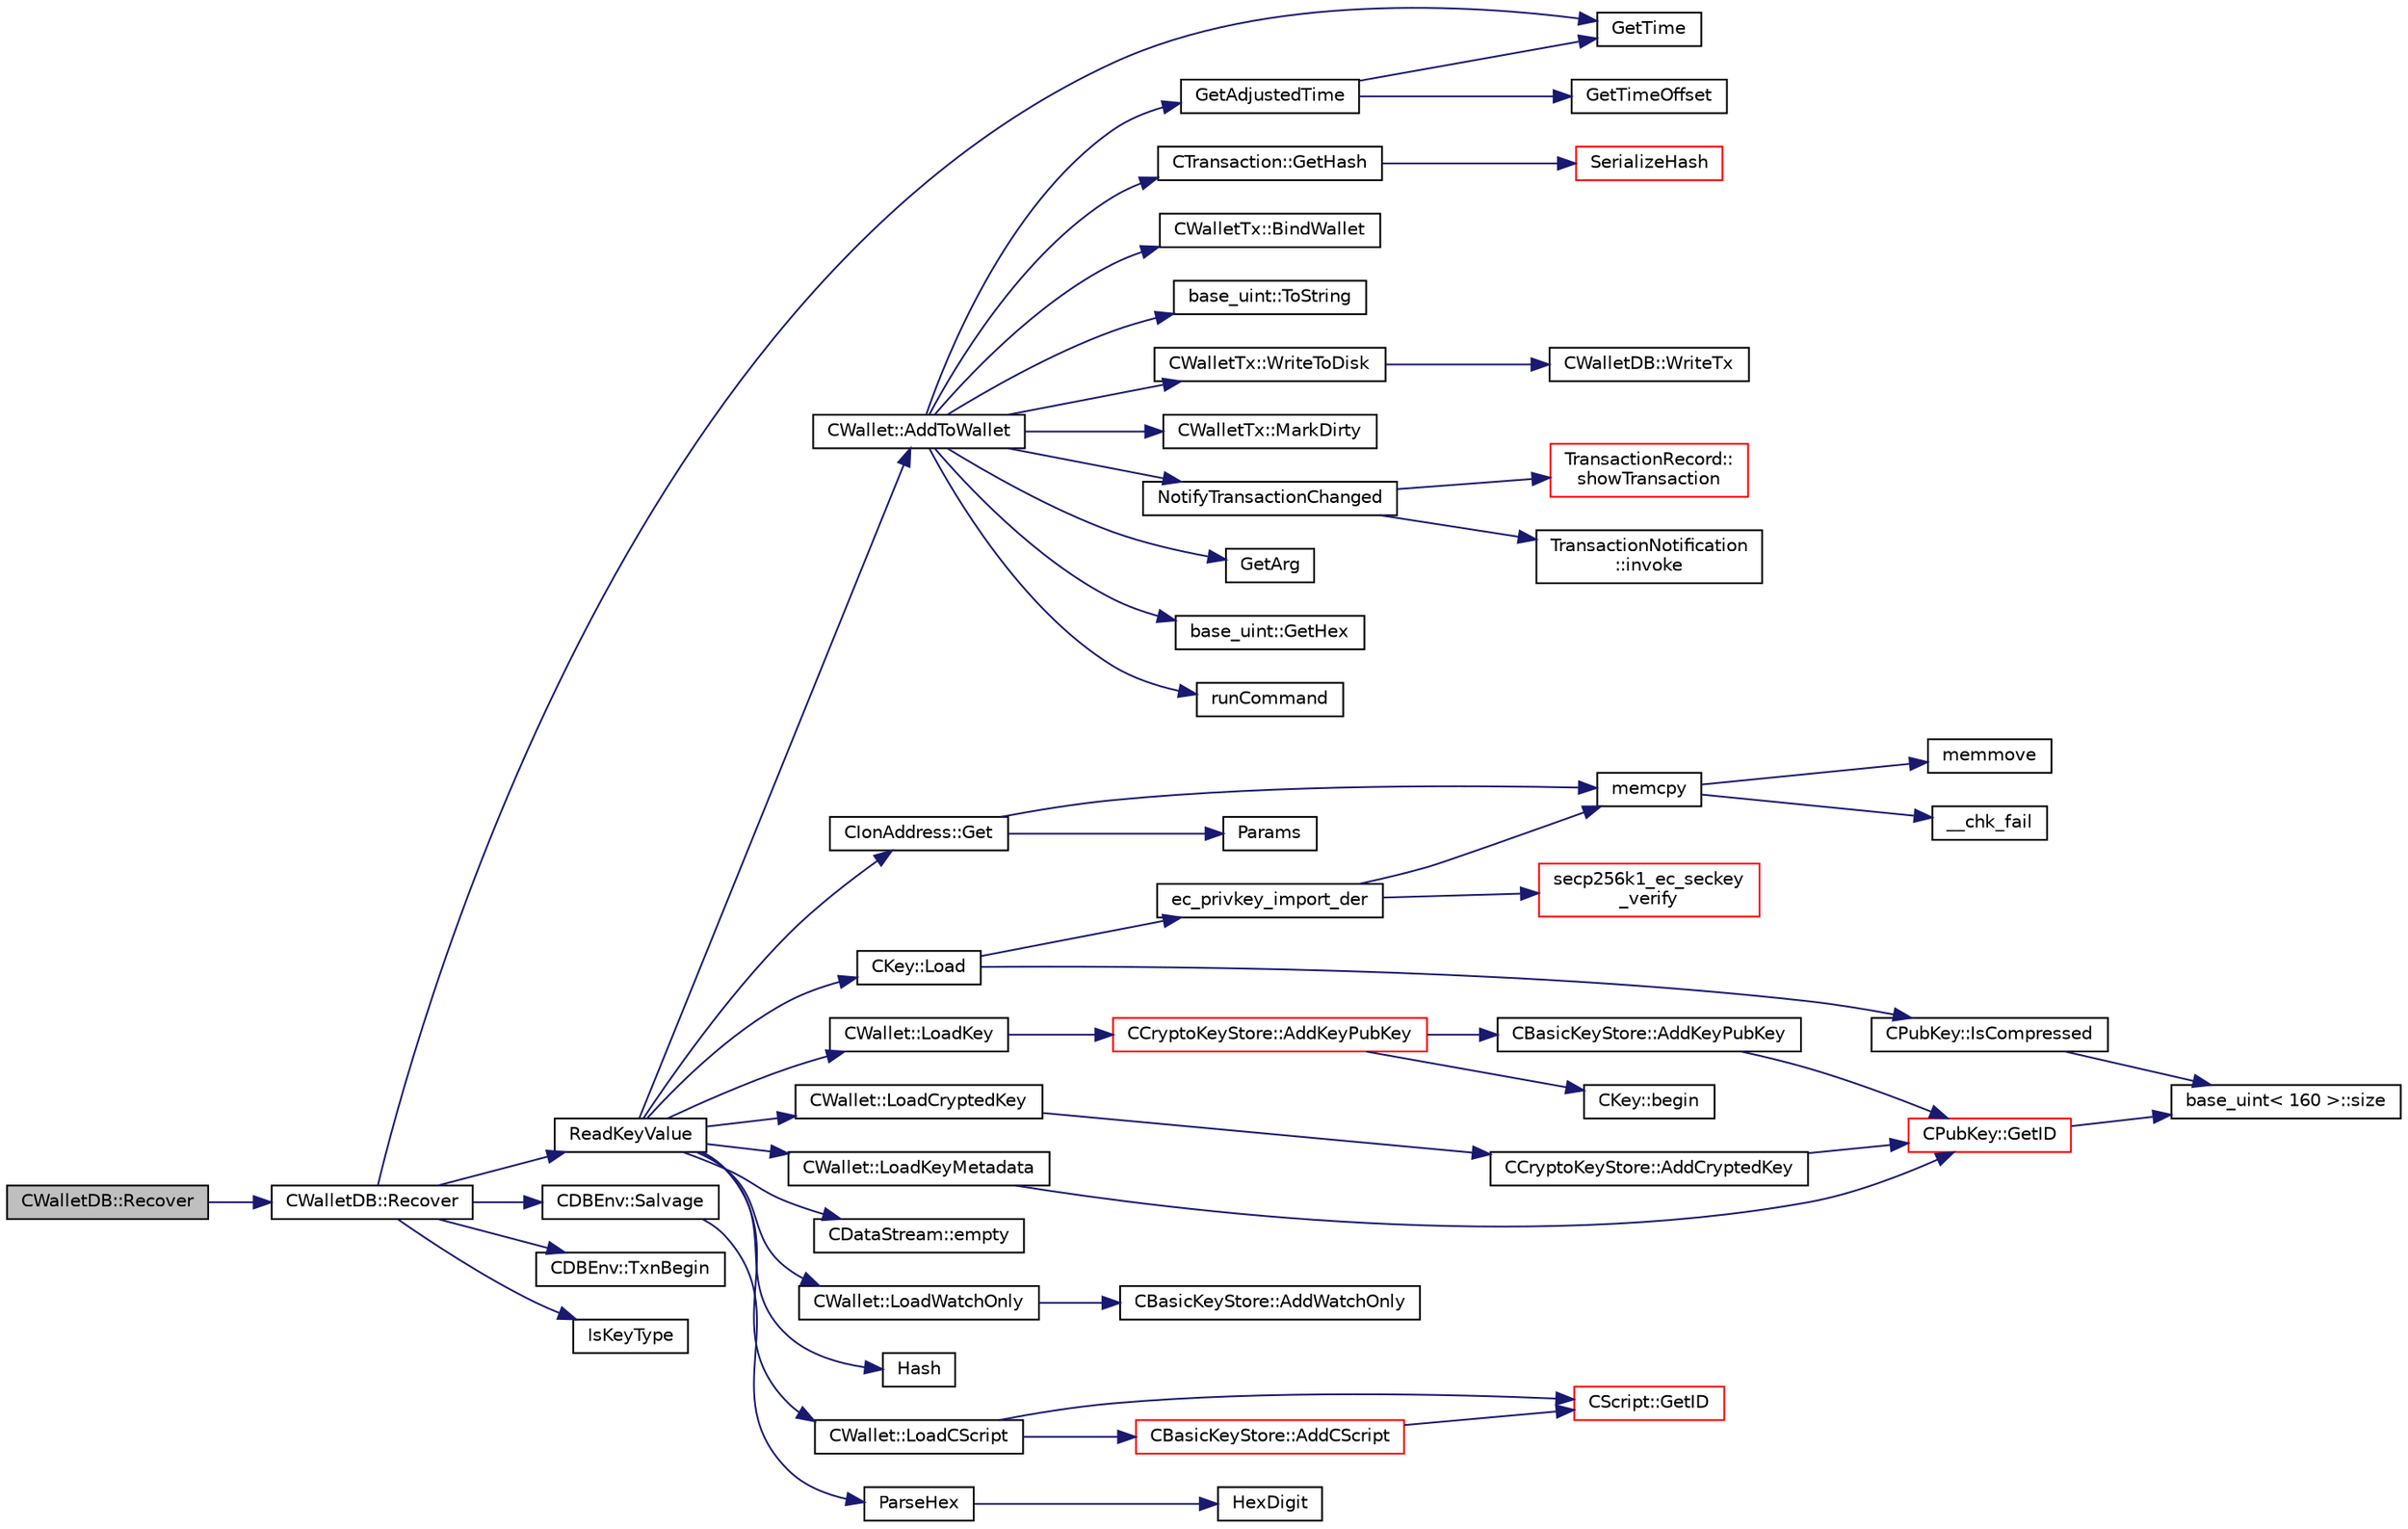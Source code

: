 digraph "CWalletDB::Recover"
{
  edge [fontname="Helvetica",fontsize="10",labelfontname="Helvetica",labelfontsize="10"];
  node [fontname="Helvetica",fontsize="10",shape=record];
  rankdir="LR";
  Node683 [label="CWalletDB::Recover",height=0.2,width=0.4,color="black", fillcolor="grey75", style="filled", fontcolor="black"];
  Node683 -> Node684 [color="midnightblue",fontsize="10",style="solid",fontname="Helvetica"];
  Node684 [label="CWalletDB::Recover",height=0.2,width=0.4,color="black", fillcolor="white", style="filled",URL="$d4/d90/class_c_wallet_d_b.html#a3ebeb12f37d9c66512e2bc2903a6854a"];
  Node684 -> Node685 [color="midnightblue",fontsize="10",style="solid",fontname="Helvetica"];
  Node685 [label="GetTime",height=0.2,width=0.4,color="black", fillcolor="white", style="filled",URL="$df/d2d/util_8cpp.html#a46fac5fba8ba905b5f9acb364f5d8c6f"];
  Node684 -> Node686 [color="midnightblue",fontsize="10",style="solid",fontname="Helvetica"];
  Node686 [label="CDBEnv::Salvage",height=0.2,width=0.4,color="black", fillcolor="white", style="filled",URL="$d5/dd2/class_c_d_b_env.html#a08726637bff0809ab9c7c493383a3914"];
  Node686 -> Node687 [color="midnightblue",fontsize="10",style="solid",fontname="Helvetica"];
  Node687 [label="ParseHex",height=0.2,width=0.4,color="black", fillcolor="white", style="filled",URL="$df/d2d/util_8cpp.html#abea395175fbc4a788ed0f0a41710b8a7"];
  Node687 -> Node688 [color="midnightblue",fontsize="10",style="solid",fontname="Helvetica"];
  Node688 [label="HexDigit",height=0.2,width=0.4,color="black", fillcolor="white", style="filled",URL="$df/d2d/util_8cpp.html#aa59e8a8c5a39cb5041f93bb95dd02119"];
  Node684 -> Node689 [color="midnightblue",fontsize="10",style="solid",fontname="Helvetica"];
  Node689 [label="CDBEnv::TxnBegin",height=0.2,width=0.4,color="black", fillcolor="white", style="filled",URL="$d5/dd2/class_c_d_b_env.html#a5f1daab338b2098ea693efad6edefb9b"];
  Node684 -> Node690 [color="midnightblue",fontsize="10",style="solid",fontname="Helvetica"];
  Node690 [label="ReadKeyValue",height=0.2,width=0.4,color="black", fillcolor="white", style="filled",URL="$dc/d75/walletdb_8cpp.html#ad1f171cf096f5479805a06fc20480343"];
  Node690 -> Node691 [color="midnightblue",fontsize="10",style="solid",fontname="Helvetica"];
  Node691 [label="CIonAddress::Get",height=0.2,width=0.4,color="black", fillcolor="white", style="filled",URL="$d1/de4/class_c_ion_address.html#aa70f9899f0a3cf37e4a87483db5cf99d"];
  Node691 -> Node692 [color="midnightblue",fontsize="10",style="solid",fontname="Helvetica"];
  Node692 [label="memcpy",height=0.2,width=0.4,color="black", fillcolor="white", style="filled",URL="$d5/d9f/glibc__compat_8cpp.html#a0f46826ab0466591e136db24394923cf"];
  Node692 -> Node693 [color="midnightblue",fontsize="10",style="solid",fontname="Helvetica"];
  Node693 [label="memmove",height=0.2,width=0.4,color="black", fillcolor="white", style="filled",URL="$d5/d9f/glibc__compat_8cpp.html#a9778d49e9029dd75bc53ecbbf9f5e9a1"];
  Node692 -> Node694 [color="midnightblue",fontsize="10",style="solid",fontname="Helvetica"];
  Node694 [label="__chk_fail",height=0.2,width=0.4,color="black", fillcolor="white", style="filled",URL="$d5/d9f/glibc__compat_8cpp.html#a424ac71631da5ada2976630ff67051d1"];
  Node691 -> Node695 [color="midnightblue",fontsize="10",style="solid",fontname="Helvetica"];
  Node695 [label="Params",height=0.2,width=0.4,color="black", fillcolor="white", style="filled",URL="$df/dbf/chainparams_8cpp.html#ace5c5b706d71a324a417dd2db394fd4a",tooltip="Return the currently selected parameters. "];
  Node690 -> Node696 [color="midnightblue",fontsize="10",style="solid",fontname="Helvetica"];
  Node696 [label="CDataStream::empty",height=0.2,width=0.4,color="black", fillcolor="white", style="filled",URL="$d5/d41/class_c_data_stream.html#ab2633ac67f098dad30d03291741c2e42"];
  Node690 -> Node697 [color="midnightblue",fontsize="10",style="solid",fontname="Helvetica"];
  Node697 [label="CWallet::AddToWallet",height=0.2,width=0.4,color="black", fillcolor="white", style="filled",URL="$d2/de5/class_c_wallet.html#adf34c789fd6eab1eeed22ef16837f558"];
  Node697 -> Node698 [color="midnightblue",fontsize="10",style="solid",fontname="Helvetica"];
  Node698 [label="CTransaction::GetHash",height=0.2,width=0.4,color="black", fillcolor="white", style="filled",URL="$df/d43/class_c_transaction.html#a0b46d80e82ca324e82c2ce3fc1492bfa"];
  Node698 -> Node699 [color="midnightblue",fontsize="10",style="solid",fontname="Helvetica"];
  Node699 [label="SerializeHash",height=0.2,width=0.4,color="red", fillcolor="white", style="filled",URL="$db/dfb/hash_8h.html#a6de694e43f17c62025c6883965b65e63"];
  Node697 -> Node701 [color="midnightblue",fontsize="10",style="solid",fontname="Helvetica"];
  Node701 [label="CWalletTx::BindWallet",height=0.2,width=0.4,color="black", fillcolor="white", style="filled",URL="$d6/d53/class_c_wallet_tx.html#ab0ee7347584bff886dc24b9f63ff023c"];
  Node697 -> Node702 [color="midnightblue",fontsize="10",style="solid",fontname="Helvetica"];
  Node702 [label="GetAdjustedTime",height=0.2,width=0.4,color="black", fillcolor="white", style="filled",URL="$df/d2d/util_8cpp.html#a09f81b9c7650f898cf3cf305b87547e6"];
  Node702 -> Node685 [color="midnightblue",fontsize="10",style="solid",fontname="Helvetica"];
  Node702 -> Node703 [color="midnightblue",fontsize="10",style="solid",fontname="Helvetica"];
  Node703 [label="GetTimeOffset",height=0.2,width=0.4,color="black", fillcolor="white", style="filled",URL="$df/d2d/util_8cpp.html#a50ca5344c75631267633f15cfe5e983e"];
  Node697 -> Node704 [color="midnightblue",fontsize="10",style="solid",fontname="Helvetica"];
  Node704 [label="base_uint::ToString",height=0.2,width=0.4,color="black", fillcolor="white", style="filled",URL="$da/df7/classbase__uint.html#acccba4d9d51a0c36261718ca0cbb293b"];
  Node697 -> Node705 [color="midnightblue",fontsize="10",style="solid",fontname="Helvetica"];
  Node705 [label="CWalletTx::WriteToDisk",height=0.2,width=0.4,color="black", fillcolor="white", style="filled",URL="$d6/d53/class_c_wallet_tx.html#ada0e71d717dd360faf047de54eef4942"];
  Node705 -> Node706 [color="midnightblue",fontsize="10",style="solid",fontname="Helvetica"];
  Node706 [label="CWalletDB::WriteTx",height=0.2,width=0.4,color="black", fillcolor="white", style="filled",URL="$d4/d90/class_c_wallet_d_b.html#a76d2ca02898221ab66df5d5f7491164e"];
  Node697 -> Node707 [color="midnightblue",fontsize="10",style="solid",fontname="Helvetica"];
  Node707 [label="CWalletTx::MarkDirty",height=0.2,width=0.4,color="black", fillcolor="white", style="filled",URL="$d6/d53/class_c_wallet_tx.html#ac8a376bcb955e437489504dc596b43cf"];
  Node697 -> Node708 [color="midnightblue",fontsize="10",style="solid",fontname="Helvetica"];
  Node708 [label="NotifyTransactionChanged",height=0.2,width=0.4,color="black", fillcolor="white", style="filled",URL="$d7/d6a/transactiontablemodel_8cpp.html#a07e9dfe08b758569cb80c2558979c164"];
  Node708 -> Node709 [color="midnightblue",fontsize="10",style="solid",fontname="Helvetica"];
  Node709 [label="TransactionRecord::\lshowTransaction",height=0.2,width=0.4,color="red", fillcolor="white", style="filled",URL="$d1/da7/class_transaction_record.html#a5ad1d1af4bec5b15a624b7a451e8cdbf",tooltip="Decompose CWallet transaction to model transaction records. "];
  Node708 -> Node838 [color="midnightblue",fontsize="10",style="solid",fontname="Helvetica"];
  Node838 [label="TransactionNotification\l::invoke",height=0.2,width=0.4,color="black", fillcolor="white", style="filled",URL="$d6/d80/struct_transaction_notification.html#a6351a5b93f908a2df2e854e08178edb3"];
  Node697 -> Node809 [color="midnightblue",fontsize="10",style="solid",fontname="Helvetica"];
  Node809 [label="GetArg",height=0.2,width=0.4,color="black", fillcolor="white", style="filled",URL="$df/d2d/util_8cpp.html#a24f685720bf40370e5bd2a192ad50cd8",tooltip="Return string argument or default value. "];
  Node697 -> Node839 [color="midnightblue",fontsize="10",style="solid",fontname="Helvetica"];
  Node839 [label="base_uint::GetHex",height=0.2,width=0.4,color="black", fillcolor="white", style="filled",URL="$da/df7/classbase__uint.html#ae5e7b7481de91ebead20eebd5d685441"];
  Node697 -> Node840 [color="midnightblue",fontsize="10",style="solid",fontname="Helvetica"];
  Node840 [label="runCommand",height=0.2,width=0.4,color="black", fillcolor="white", style="filled",URL="$df/d2d/util_8cpp.html#adf94c00a5ac719c92a2f1bb2f8b2167f"];
  Node690 -> Node841 [color="midnightblue",fontsize="10",style="solid",fontname="Helvetica"];
  Node841 [label="CWallet::LoadWatchOnly",height=0.2,width=0.4,color="black", fillcolor="white", style="filled",URL="$d2/de5/class_c_wallet.html#ad6580f1844fc639389e1c6a1e2787ee6"];
  Node841 -> Node842 [color="midnightblue",fontsize="10",style="solid",fontname="Helvetica"];
  Node842 [label="CBasicKeyStore::AddWatchOnly",height=0.2,width=0.4,color="black", fillcolor="white", style="filled",URL="$db/db1/class_c_basic_key_store.html#a2417d0ae4e654c88cf47a1ba5f71b5a3",tooltip="Support for Watch-only addresses. "];
  Node690 -> Node766 [color="midnightblue",fontsize="10",style="solid",fontname="Helvetica"];
  Node766 [label="Hash",height=0.2,width=0.4,color="black", fillcolor="white", style="filled",URL="$db/dfb/hash_8h.html#ab3f6c437460137530d86e09c2c102e99"];
  Node690 -> Node843 [color="midnightblue",fontsize="10",style="solid",fontname="Helvetica"];
  Node843 [label="CKey::Load",height=0.2,width=0.4,color="black", fillcolor="white", style="filled",URL="$d2/d63/class_c_key.html#a141751588f8bfe5f1b6fc27f4e64b63f"];
  Node843 -> Node844 [color="midnightblue",fontsize="10",style="solid",fontname="Helvetica"];
  Node844 [label="ec_privkey_import_der",height=0.2,width=0.4,color="black", fillcolor="white", style="filled",URL="$d1/dbc/key_8cpp.html#a4b55d97662f6589a6319c363469c501e",tooltip="These functions are taken from the libsecp256k1 distribution and are very ugly. "];
  Node844 -> Node692 [color="midnightblue",fontsize="10",style="solid",fontname="Helvetica"];
  Node844 -> Node845 [color="midnightblue",fontsize="10",style="solid",fontname="Helvetica"];
  Node845 [label="secp256k1_ec_seckey\l_verify",height=0.2,width=0.4,color="red", fillcolor="white", style="filled",URL="$d7/dd3/secp256k1_8h.html#a366f922fc0c787351e82ff8e3a95f652",tooltip="Verify an ECDSA secret key. "];
  Node843 -> Node848 [color="midnightblue",fontsize="10",style="solid",fontname="Helvetica"];
  Node848 [label="CPubKey::IsCompressed",height=0.2,width=0.4,color="black", fillcolor="white", style="filled",URL="$da/d4e/class_c_pub_key.html#a25f8b70340ad20ddab0f80ec4cee9396"];
  Node848 -> Node786 [color="midnightblue",fontsize="10",style="solid",fontname="Helvetica"];
  Node786 [label="base_uint\< 160 \>::size",height=0.2,width=0.4,color="black", fillcolor="white", style="filled",URL="$da/df7/classbase__uint.html#a1f49b034e686269601ea89b0319b8004"];
  Node690 -> Node849 [color="midnightblue",fontsize="10",style="solid",fontname="Helvetica"];
  Node849 [label="CWallet::LoadKey",height=0.2,width=0.4,color="black", fillcolor="white", style="filled",URL="$d2/de5/class_c_wallet.html#a439bab81d7989f91a4f0909960516eea"];
  Node849 -> Node850 [color="midnightblue",fontsize="10",style="solid",fontname="Helvetica"];
  Node850 [label="CCryptoKeyStore::AddKeyPubKey",height=0.2,width=0.4,color="red", fillcolor="white", style="filled",URL="$db/dad/class_c_crypto_key_store.html#a340109b8673267676a34664a76ed3274"];
  Node850 -> Node851 [color="midnightblue",fontsize="10",style="solid",fontname="Helvetica"];
  Node851 [label="CBasicKeyStore::AddKeyPubKey",height=0.2,width=0.4,color="black", fillcolor="white", style="filled",URL="$db/db1/class_c_basic_key_store.html#acc2e33f319de88e88f86b0dc79bdcb65"];
  Node851 -> Node852 [color="midnightblue",fontsize="10",style="solid",fontname="Helvetica"];
  Node852 [label="CPubKey::GetID",height=0.2,width=0.4,color="red", fillcolor="white", style="filled",URL="$da/d4e/class_c_pub_key.html#a2675f7e6f72eff68e7a5227289feb021"];
  Node852 -> Node786 [color="midnightblue",fontsize="10",style="solid",fontname="Helvetica"];
  Node850 -> Node854 [color="midnightblue",fontsize="10",style="solid",fontname="Helvetica"];
  Node854 [label="CKey::begin",height=0.2,width=0.4,color="black", fillcolor="white", style="filled",URL="$d2/d63/class_c_key.html#ab8dee0ad9d933304a22284ee40040847"];
  Node690 -> Node861 [color="midnightblue",fontsize="10",style="solid",fontname="Helvetica"];
  Node861 [label="CWallet::LoadCryptedKey",height=0.2,width=0.4,color="black", fillcolor="white", style="filled",URL="$d2/de5/class_c_wallet.html#a01fbd78238d4ef833d059f12a7e8ac9f"];
  Node861 -> Node862 [color="midnightblue",fontsize="10",style="solid",fontname="Helvetica"];
  Node862 [label="CCryptoKeyStore::AddCryptedKey",height=0.2,width=0.4,color="black", fillcolor="white", style="filled",URL="$db/dad/class_c_crypto_key_store.html#a9f4d2df95008205b2b9784c5f0e8e12b"];
  Node862 -> Node852 [color="midnightblue",fontsize="10",style="solid",fontname="Helvetica"];
  Node690 -> Node863 [color="midnightblue",fontsize="10",style="solid",fontname="Helvetica"];
  Node863 [label="CWallet::LoadKeyMetadata",height=0.2,width=0.4,color="black", fillcolor="white", style="filled",URL="$d2/de5/class_c_wallet.html#a21e6580474514f838dfe1446890085a4"];
  Node863 -> Node852 [color="midnightblue",fontsize="10",style="solid",fontname="Helvetica"];
  Node690 -> Node864 [color="midnightblue",fontsize="10",style="solid",fontname="Helvetica"];
  Node864 [label="CWallet::LoadCScript",height=0.2,width=0.4,color="black", fillcolor="white", style="filled",URL="$d2/de5/class_c_wallet.html#adbf0abef9da8102f000d4afd5cec5bbc"];
  Node864 -> Node865 [color="midnightblue",fontsize="10",style="solid",fontname="Helvetica"];
  Node865 [label="CScript::GetID",height=0.2,width=0.4,color="red", fillcolor="white", style="filled",URL="$d9/d4b/class_c_script.html#a650fd970d7f03946c741ded7dba2c72c"];
  Node864 -> Node866 [color="midnightblue",fontsize="10",style="solid",fontname="Helvetica"];
  Node866 [label="CBasicKeyStore::AddCScript",height=0.2,width=0.4,color="red", fillcolor="white", style="filled",URL="$db/db1/class_c_basic_key_store.html#a56249ce3540398999cd397eeb662e836"];
  Node866 -> Node865 [color="midnightblue",fontsize="10",style="solid",fontname="Helvetica"];
  Node684 -> Node867 [color="midnightblue",fontsize="10",style="solid",fontname="Helvetica"];
  Node867 [label="IsKeyType",height=0.2,width=0.4,color="black", fillcolor="white", style="filled",URL="$dc/d75/walletdb_8cpp.html#a46e85dcfea881e75391f118eefd4cacc"];
}
